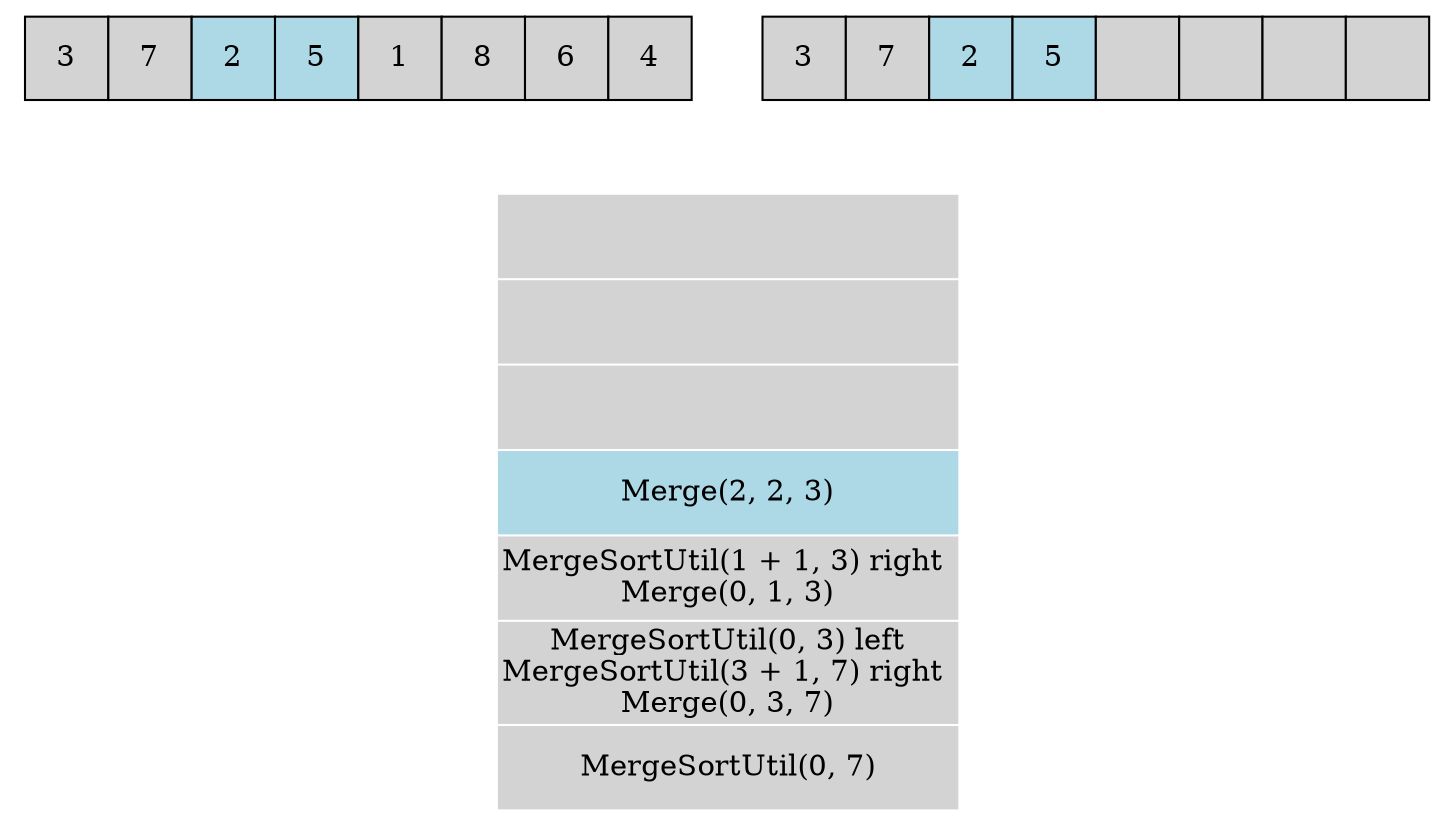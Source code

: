 digraph G
{
    node1
        [
        shape = none
            label = <<table border="0" cellspacing="0">
            <tr>
            <td port="arr0" width="40" height="40" bgcolor="lightgray" border="1">3</td>
            <td port="arr1" width="40" height="40" bgcolor="lightgray" border="1">7</td>
            <td port="arr2" width="40" height="40" bgcolor="lightblue" border="1">2</td>
            <td port="arr3" width="40" height="40" bgcolor="lightblue" border="1">5</td>
            <td port="arr4" width="40" height="40" bgcolor="lightgray" border="1">1</td>
            <td port="arr5" width="40" height="40" bgcolor="lightgray" border="1">8</td>
            <td port="arr6" width="40" height="40" bgcolor="lightgray" border="1">6</td>
            <td port="arr7" width="40" height="40" bgcolor="lightgray" border="1">4</td>
            </tr>
            </table>>
        ]
    node2
    [
        shape = none
            label = <<table border="0" cellspacing="0">
            <tr>
            <td port="tempArr0" width="40" height="40" bgcolor="lightgray" border="1">3</td>
            <td port="tempArr1" width="40" height="40" bgcolor="lightgray" border="1">7</td>
            <td port="tempArr2" width="40" height="40" bgcolor="lightblue" border="1">2</td>
            <td port="tempArr3" width="40" height="40" bgcolor="lightblue" border="1">5</td>
            <td port="tempArr4" width="40" height="40" bgcolor="lightgray" border="1"></td>
            <td port="tempArr5" width="40" height="40" bgcolor="lightgray" border="1"></td>
            <td port="tempArr6" width="40" height="40" bgcolor="lightgray" border="1"></td>
            <td port="tempArr7" width="40" height="40" bgcolor="lightgray" border="1"></td>
            </tr>
            </table>>
    ]
    node3
    [
        shape = none
            label = <<table border="0" cellspacing="1">
            <tr><td port="code1" height="40" bgcolor="lightgray"></td></tr>
            <tr><td port="code2" height="40" bgcolor="lightgray"></td></tr>
            <tr><td port="code3" height="40" bgcolor="lightgray"></td></tr>
            <tr><td port="code4" height="40" bgcolor="lightblue">Merge(2, 2, 3)</td></tr>
            <tr><td port="code5" height="40" bgcolor="lightgray">MergeSortUtil(1 + 1, 3) right <br/>Merge(0, 1, 3)</td></tr>
            <tr><td port="code6" height="40" bgcolor="lightgray">MergeSortUtil(0, 3) left<br/>MergeSortUtil(3 + 1, 7) right <br/>Merge(0, 3, 7)<br/></td></tr>
            <tr><td port="code7" height="40" bgcolor="lightgray">MergeSortUtil(0, 7)</td></tr>
            </table>>
    ]
    edge[style=invis]
    subgraph sb1 {peripheries=0 node1 -> node3}
    subgraph sb2 {peripheries=0 node2 -> node3}
}
